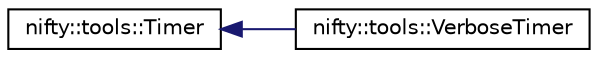 digraph "Graphical Class Hierarchy"
{
  edge [fontname="Helvetica",fontsize="10",labelfontname="Helvetica",labelfontsize="10"];
  node [fontname="Helvetica",fontsize="10",shape=record];
  rankdir="LR";
  Node1 [label="nifty::tools::Timer",height=0.2,width=0.4,color="black", fillcolor="white", style="filled",URL="$classnifty_1_1tools_1_1Timer.html"];
  Node1 -> Node2 [dir="back",color="midnightblue",fontsize="10",style="solid",fontname="Helvetica"];
  Node2 [label="nifty::tools::VerboseTimer",height=0.2,width=0.4,color="black", fillcolor="white", style="filled",URL="$classnifty_1_1tools_1_1VerboseTimer.html"];
}
